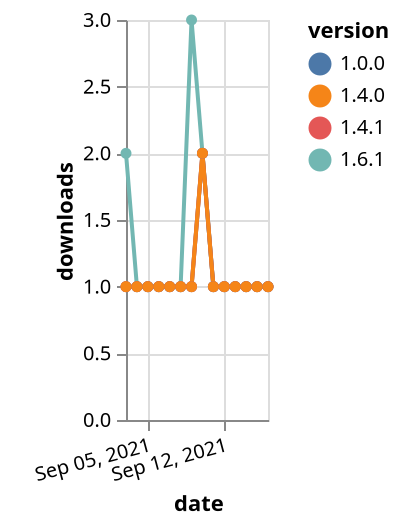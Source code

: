 {"$schema": "https://vega.github.io/schema/vega-lite/v5.json", "description": "A simple bar chart with embedded data.", "data": {"values": [{"date": "2021-09-03", "total": 128, "delta": 2, "version": "1.6.1"}, {"date": "2021-09-04", "total": 129, "delta": 1, "version": "1.6.1"}, {"date": "2021-09-05", "total": 130, "delta": 1, "version": "1.6.1"}, {"date": "2021-09-06", "total": 131, "delta": 1, "version": "1.6.1"}, {"date": "2021-09-07", "total": 132, "delta": 1, "version": "1.6.1"}, {"date": "2021-09-08", "total": 133, "delta": 1, "version": "1.6.1"}, {"date": "2021-09-09", "total": 136, "delta": 3, "version": "1.6.1"}, {"date": "2021-09-10", "total": 138, "delta": 2, "version": "1.6.1"}, {"date": "2021-09-11", "total": 139, "delta": 1, "version": "1.6.1"}, {"date": "2021-09-12", "total": 140, "delta": 1, "version": "1.6.1"}, {"date": "2021-09-13", "total": 141, "delta": 1, "version": "1.6.1"}, {"date": "2021-09-14", "total": 142, "delta": 1, "version": "1.6.1"}, {"date": "2021-09-15", "total": 143, "delta": 1, "version": "1.6.1"}, {"date": "2021-09-16", "total": 144, "delta": 1, "version": "1.6.1"}, {"date": "2021-09-03", "total": 190, "delta": 1, "version": "1.0.0"}, {"date": "2021-09-04", "total": 191, "delta": 1, "version": "1.0.0"}, {"date": "2021-09-05", "total": 192, "delta": 1, "version": "1.0.0"}, {"date": "2021-09-06", "total": 193, "delta": 1, "version": "1.0.0"}, {"date": "2021-09-07", "total": 194, "delta": 1, "version": "1.0.0"}, {"date": "2021-09-08", "total": 195, "delta": 1, "version": "1.0.0"}, {"date": "2021-09-09", "total": 196, "delta": 1, "version": "1.0.0"}, {"date": "2021-09-10", "total": 198, "delta": 2, "version": "1.0.0"}, {"date": "2021-09-11", "total": 199, "delta": 1, "version": "1.0.0"}, {"date": "2021-09-12", "total": 200, "delta": 1, "version": "1.0.0"}, {"date": "2021-09-13", "total": 201, "delta": 1, "version": "1.0.0"}, {"date": "2021-09-14", "total": 202, "delta": 1, "version": "1.0.0"}, {"date": "2021-09-15", "total": 203, "delta": 1, "version": "1.0.0"}, {"date": "2021-09-16", "total": 204, "delta": 1, "version": "1.0.0"}, {"date": "2021-09-03", "total": 136, "delta": 1, "version": "1.4.1"}, {"date": "2021-09-04", "total": 137, "delta": 1, "version": "1.4.1"}, {"date": "2021-09-05", "total": 138, "delta": 1, "version": "1.4.1"}, {"date": "2021-09-06", "total": 139, "delta": 1, "version": "1.4.1"}, {"date": "2021-09-07", "total": 140, "delta": 1, "version": "1.4.1"}, {"date": "2021-09-08", "total": 141, "delta": 1, "version": "1.4.1"}, {"date": "2021-09-09", "total": 142, "delta": 1, "version": "1.4.1"}, {"date": "2021-09-10", "total": 144, "delta": 2, "version": "1.4.1"}, {"date": "2021-09-11", "total": 145, "delta": 1, "version": "1.4.1"}, {"date": "2021-09-12", "total": 146, "delta": 1, "version": "1.4.1"}, {"date": "2021-09-13", "total": 147, "delta": 1, "version": "1.4.1"}, {"date": "2021-09-14", "total": 148, "delta": 1, "version": "1.4.1"}, {"date": "2021-09-15", "total": 149, "delta": 1, "version": "1.4.1"}, {"date": "2021-09-16", "total": 150, "delta": 1, "version": "1.4.1"}, {"date": "2021-09-03", "total": 156, "delta": 1, "version": "1.4.0"}, {"date": "2021-09-04", "total": 157, "delta": 1, "version": "1.4.0"}, {"date": "2021-09-05", "total": 158, "delta": 1, "version": "1.4.0"}, {"date": "2021-09-06", "total": 159, "delta": 1, "version": "1.4.0"}, {"date": "2021-09-07", "total": 160, "delta": 1, "version": "1.4.0"}, {"date": "2021-09-08", "total": 161, "delta": 1, "version": "1.4.0"}, {"date": "2021-09-09", "total": 162, "delta": 1, "version": "1.4.0"}, {"date": "2021-09-10", "total": 164, "delta": 2, "version": "1.4.0"}, {"date": "2021-09-11", "total": 165, "delta": 1, "version": "1.4.0"}, {"date": "2021-09-12", "total": 166, "delta": 1, "version": "1.4.0"}, {"date": "2021-09-13", "total": 167, "delta": 1, "version": "1.4.0"}, {"date": "2021-09-14", "total": 168, "delta": 1, "version": "1.4.0"}, {"date": "2021-09-15", "total": 169, "delta": 1, "version": "1.4.0"}, {"date": "2021-09-16", "total": 170, "delta": 1, "version": "1.4.0"}]}, "width": "container", "mark": {"type": "line", "point": {"filled": true}}, "encoding": {"x": {"field": "date", "type": "temporal", "timeUnit": "yearmonthdate", "title": "date", "axis": {"labelAngle": -15}}, "y": {"field": "delta", "type": "quantitative", "title": "downloads"}, "color": {"field": "version", "type": "nominal"}, "tooltip": {"field": "delta"}}}